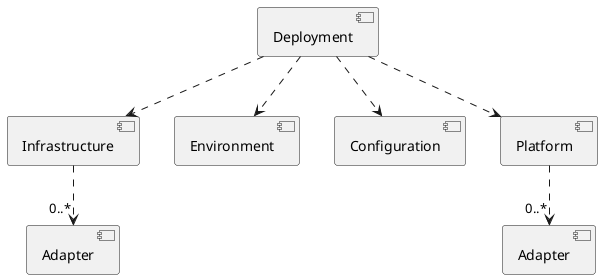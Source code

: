 '-------------------------------------------------------------------------------
' Copyright (c) 2022, Arm Limited and Contributors. All rights reserved.
'
' SPDX-License-Identifier: BSD-3-Clause
'
'-------------------------------------------------------------------------------

@startuml

component Deployment
component Infrastructure
component Environment
component Configuration
component Adapter
component Adapter as pl_adapter
component Platform

Deployment -down.> Infrastructure
Deployment -down.> Environment
Deployment -down.> Configuration
Deployment -down.> Platform
Infrastructure -down.> "0..*" Adapter
Platform -down.> "0..*" "pl_adapter"
@enduml